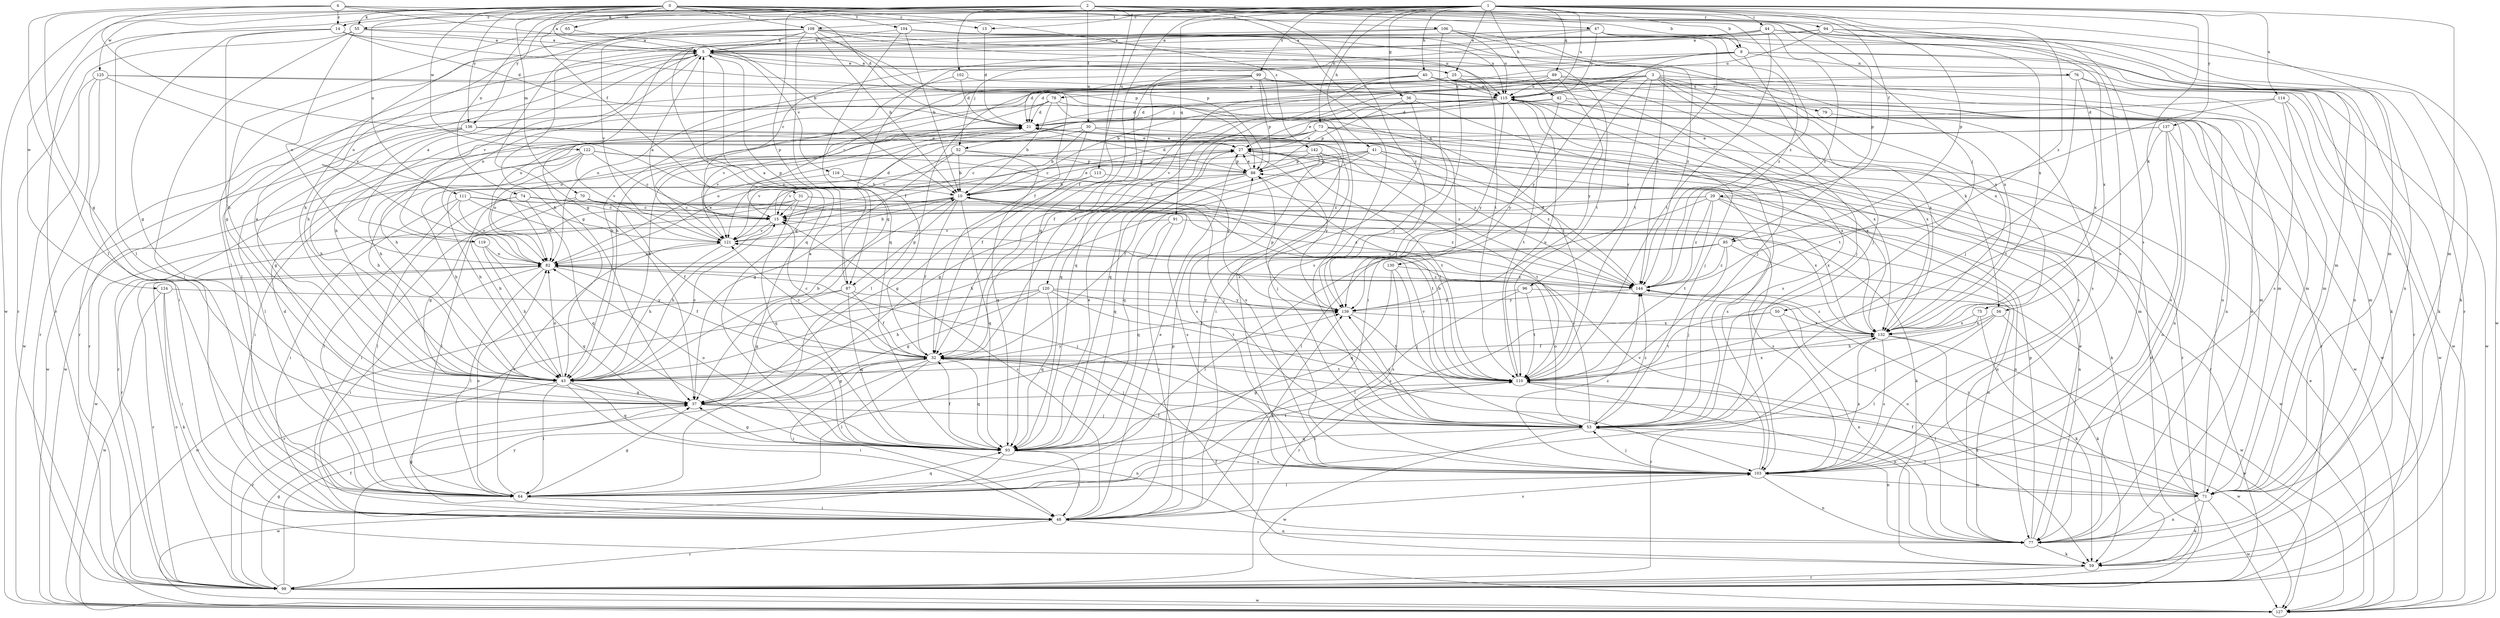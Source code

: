 strict digraph  {
0;
1;
2;
3;
4;
5;
8;
10;
13;
14;
15;
21;
25;
27;
29;
30;
31;
32;
36;
37;
40;
41;
42;
43;
44;
47;
48;
50;
52;
53;
55;
56;
59;
64;
65;
70;
71;
73;
74;
75;
76;
77;
78;
79;
82;
85;
87;
88;
89;
91;
93;
94;
96;
98;
99;
102;
103;
104;
106;
108;
110;
111;
113;
114;
115;
116;
119;
120;
121;
122;
124;
125;
127;
130;
132;
136;
137;
139;
142;
144;
0 -> 5  [label=a];
0 -> 8  [label=b];
0 -> 13  [label=c];
0 -> 21  [label=d];
0 -> 50  [label=j];
0 -> 55  [label=k];
0 -> 65  [label=m];
0 -> 70  [label=m];
0 -> 104  [label=t];
0 -> 106  [label=t];
0 -> 108  [label=t];
0 -> 111  [label=u];
0 -> 122  [label=w];
0 -> 124  [label=w];
0 -> 125  [label=w];
0 -> 127  [label=w];
0 -> 130  [label=x];
0 -> 132  [label=x];
0 -> 136  [label=y];
0 -> 142  [label=z];
1 -> 8  [label=b];
1 -> 13  [label=c];
1 -> 25  [label=e];
1 -> 29  [label=f];
1 -> 36  [label=g];
1 -> 37  [label=g];
1 -> 40  [label=h];
1 -> 41  [label=h];
1 -> 42  [label=h];
1 -> 44  [label=i];
1 -> 55  [label=k];
1 -> 56  [label=k];
1 -> 71  [label=m];
1 -> 73  [label=n];
1 -> 85  [label=p];
1 -> 89  [label=q];
1 -> 91  [label=q];
1 -> 93  [label=q];
1 -> 99  [label=s];
1 -> 108  [label=t];
1 -> 113  [label=u];
1 -> 114  [label=u];
1 -> 115  [label=u];
1 -> 136  [label=y];
1 -> 137  [label=y];
1 -> 144  [label=z];
2 -> 14  [label=c];
2 -> 30  [label=f];
2 -> 31  [label=f];
2 -> 32  [label=f];
2 -> 47  [label=i];
2 -> 64  [label=l];
2 -> 74  [label=n];
2 -> 85  [label=p];
2 -> 87  [label=p];
2 -> 94  [label=r];
2 -> 102  [label=s];
2 -> 103  [label=s];
2 -> 139  [label=y];
3 -> 48  [label=i];
3 -> 52  [label=j];
3 -> 56  [label=k];
3 -> 71  [label=m];
3 -> 75  [label=n];
3 -> 78  [label=o];
3 -> 79  [label=o];
3 -> 82  [label=o];
3 -> 93  [label=q];
3 -> 96  [label=r];
3 -> 132  [label=x];
4 -> 10  [label=b];
4 -> 14  [label=c];
4 -> 37  [label=g];
4 -> 64  [label=l];
4 -> 71  [label=m];
4 -> 93  [label=q];
4 -> 144  [label=z];
5 -> 25  [label=e];
5 -> 43  [label=h];
5 -> 59  [label=k];
5 -> 64  [label=l];
5 -> 82  [label=o];
5 -> 87  [label=p];
5 -> 103  [label=s];
5 -> 116  [label=v];
5 -> 119  [label=v];
8 -> 32  [label=f];
8 -> 52  [label=j];
8 -> 53  [label=j];
8 -> 59  [label=k];
8 -> 76  [label=n];
8 -> 77  [label=n];
8 -> 120  [label=v];
8 -> 139  [label=y];
10 -> 15  [label=c];
10 -> 27  [label=e];
10 -> 32  [label=f];
10 -> 87  [label=p];
10 -> 93  [label=q];
10 -> 98  [label=r];
10 -> 110  [label=t];
10 -> 132  [label=x];
13 -> 21  [label=d];
14 -> 5  [label=a];
14 -> 21  [label=d];
14 -> 37  [label=g];
14 -> 43  [label=h];
14 -> 88  [label=p];
14 -> 98  [label=r];
15 -> 21  [label=d];
15 -> 43  [label=h];
15 -> 121  [label=v];
21 -> 27  [label=e];
21 -> 43  [label=h];
21 -> 64  [label=l];
21 -> 121  [label=v];
21 -> 132  [label=x];
25 -> 5  [label=a];
25 -> 43  [label=h];
25 -> 53  [label=j];
25 -> 71  [label=m];
25 -> 115  [label=u];
27 -> 88  [label=p];
27 -> 98  [label=r];
27 -> 103  [label=s];
27 -> 110  [label=t];
27 -> 139  [label=y];
29 -> 15  [label=c];
29 -> 43  [label=h];
29 -> 64  [label=l];
29 -> 77  [label=n];
29 -> 110  [label=t];
29 -> 127  [label=w];
29 -> 132  [label=x];
29 -> 144  [label=z];
30 -> 10  [label=b];
30 -> 27  [label=e];
30 -> 32  [label=f];
30 -> 43  [label=h];
30 -> 103  [label=s];
30 -> 127  [label=w];
31 -> 15  [label=c];
31 -> 48  [label=i];
31 -> 59  [label=k];
31 -> 64  [label=l];
31 -> 77  [label=n];
31 -> 93  [label=q];
32 -> 15  [label=c];
32 -> 37  [label=g];
32 -> 43  [label=h];
32 -> 48  [label=i];
32 -> 53  [label=j];
32 -> 64  [label=l];
32 -> 93  [label=q];
32 -> 110  [label=t];
32 -> 121  [label=v];
36 -> 21  [label=d];
36 -> 48  [label=i];
36 -> 53  [label=j];
36 -> 71  [label=m];
36 -> 88  [label=p];
37 -> 53  [label=j];
37 -> 77  [label=n];
40 -> 21  [label=d];
40 -> 32  [label=f];
40 -> 43  [label=h];
40 -> 64  [label=l];
40 -> 77  [label=n];
40 -> 98  [label=r];
40 -> 115  [label=u];
40 -> 127  [label=w];
41 -> 37  [label=g];
41 -> 59  [label=k];
41 -> 88  [label=p];
41 -> 93  [label=q];
41 -> 98  [label=r];
41 -> 121  [label=v];
41 -> 144  [label=z];
42 -> 21  [label=d];
42 -> 93  [label=q];
42 -> 127  [label=w];
42 -> 132  [label=x];
42 -> 139  [label=y];
43 -> 5  [label=a];
43 -> 10  [label=b];
43 -> 15  [label=c];
43 -> 37  [label=g];
43 -> 48  [label=i];
43 -> 64  [label=l];
43 -> 82  [label=o];
43 -> 93  [label=q];
43 -> 98  [label=r];
43 -> 139  [label=y];
44 -> 5  [label=a];
44 -> 37  [label=g];
44 -> 43  [label=h];
44 -> 77  [label=n];
44 -> 98  [label=r];
44 -> 110  [label=t];
44 -> 144  [label=z];
47 -> 5  [label=a];
47 -> 15  [label=c];
47 -> 37  [label=g];
47 -> 71  [label=m];
47 -> 110  [label=t];
47 -> 115  [label=u];
47 -> 132  [label=x];
47 -> 144  [label=z];
48 -> 15  [label=c];
48 -> 27  [label=e];
48 -> 37  [label=g];
48 -> 77  [label=n];
48 -> 88  [label=p];
48 -> 98  [label=r];
48 -> 103  [label=s];
48 -> 139  [label=y];
50 -> 77  [label=n];
50 -> 98  [label=r];
50 -> 110  [label=t];
50 -> 132  [label=x];
52 -> 10  [label=b];
52 -> 15  [label=c];
52 -> 37  [label=g];
52 -> 88  [label=p];
52 -> 93  [label=q];
53 -> 15  [label=c];
53 -> 77  [label=n];
53 -> 82  [label=o];
53 -> 93  [label=q];
53 -> 127  [label=w];
53 -> 139  [label=y];
53 -> 144  [label=z];
55 -> 5  [label=a];
55 -> 48  [label=i];
55 -> 82  [label=o];
55 -> 88  [label=p];
55 -> 98  [label=r];
56 -> 53  [label=j];
56 -> 59  [label=k];
56 -> 64  [label=l];
56 -> 132  [label=x];
59 -> 32  [label=f];
59 -> 98  [label=r];
64 -> 21  [label=d];
64 -> 37  [label=g];
64 -> 48  [label=i];
64 -> 82  [label=o];
64 -> 93  [label=q];
64 -> 110  [label=t];
64 -> 121  [label=v];
65 -> 5  [label=a];
70 -> 15  [label=c];
70 -> 32  [label=f];
70 -> 43  [label=h];
70 -> 103  [label=s];
70 -> 127  [label=w];
71 -> 32  [label=f];
71 -> 53  [label=j];
71 -> 59  [label=k];
71 -> 77  [label=n];
71 -> 110  [label=t];
71 -> 115  [label=u];
71 -> 127  [label=w];
71 -> 144  [label=z];
73 -> 15  [label=c];
73 -> 27  [label=e];
73 -> 48  [label=i];
73 -> 71  [label=m];
73 -> 82  [label=o];
73 -> 98  [label=r];
73 -> 103  [label=s];
73 -> 121  [label=v];
74 -> 15  [label=c];
74 -> 37  [label=g];
74 -> 64  [label=l];
74 -> 77  [label=n];
74 -> 82  [label=o];
74 -> 144  [label=z];
75 -> 43  [label=h];
75 -> 59  [label=k];
75 -> 132  [label=x];
76 -> 53  [label=j];
76 -> 71  [label=m];
76 -> 98  [label=r];
76 -> 115  [label=u];
76 -> 127  [label=w];
76 -> 132  [label=x];
77 -> 27  [label=e];
77 -> 59  [label=k];
77 -> 82  [label=o];
77 -> 88  [label=p];
78 -> 10  [label=b];
78 -> 21  [label=d];
78 -> 77  [label=n];
78 -> 82  [label=o];
78 -> 98  [label=r];
78 -> 121  [label=v];
79 -> 103  [label=s];
82 -> 27  [label=e];
82 -> 32  [label=f];
82 -> 48  [label=i];
82 -> 53  [label=j];
82 -> 64  [label=l];
82 -> 98  [label=r];
82 -> 144  [label=z];
85 -> 53  [label=j];
85 -> 64  [label=l];
85 -> 77  [label=n];
85 -> 82  [label=o];
85 -> 144  [label=z];
87 -> 5  [label=a];
87 -> 32  [label=f];
87 -> 37  [label=g];
87 -> 93  [label=q];
87 -> 127  [label=w];
87 -> 139  [label=y];
88 -> 10  [label=b];
88 -> 21  [label=d];
88 -> 27  [label=e];
88 -> 43  [label=h];
88 -> 93  [label=q];
88 -> 110  [label=t];
89 -> 10  [label=b];
89 -> 43  [label=h];
89 -> 53  [label=j];
89 -> 77  [label=n];
89 -> 115  [label=u];
89 -> 139  [label=y];
91 -> 48  [label=i];
91 -> 93  [label=q];
91 -> 103  [label=s];
91 -> 121  [label=v];
93 -> 5  [label=a];
93 -> 27  [label=e];
93 -> 32  [label=f];
93 -> 37  [label=g];
93 -> 48  [label=i];
93 -> 82  [label=o];
93 -> 103  [label=s];
93 -> 110  [label=t];
93 -> 127  [label=w];
94 -> 5  [label=a];
94 -> 59  [label=k];
94 -> 64  [label=l];
94 -> 103  [label=s];
94 -> 115  [label=u];
94 -> 127  [label=w];
96 -> 64  [label=l];
96 -> 110  [label=t];
96 -> 127  [label=w];
96 -> 139  [label=y];
98 -> 21  [label=d];
98 -> 32  [label=f];
98 -> 37  [label=g];
98 -> 82  [label=o];
98 -> 127  [label=w];
98 -> 139  [label=y];
99 -> 15  [label=c];
99 -> 21  [label=d];
99 -> 32  [label=f];
99 -> 53  [label=j];
99 -> 82  [label=o];
99 -> 88  [label=p];
99 -> 110  [label=t];
99 -> 115  [label=u];
102 -> 21  [label=d];
102 -> 115  [label=u];
102 -> 121  [label=v];
103 -> 32  [label=f];
103 -> 53  [label=j];
103 -> 64  [label=l];
103 -> 71  [label=m];
103 -> 77  [label=n];
103 -> 121  [label=v];
103 -> 132  [label=x];
103 -> 144  [label=z];
104 -> 5  [label=a];
104 -> 10  [label=b];
104 -> 32  [label=f];
104 -> 110  [label=t];
104 -> 115  [label=u];
104 -> 144  [label=z];
106 -> 5  [label=a];
106 -> 53  [label=j];
106 -> 93  [label=q];
106 -> 115  [label=u];
106 -> 132  [label=x];
106 -> 144  [label=z];
108 -> 5  [label=a];
108 -> 10  [label=b];
108 -> 32  [label=f];
108 -> 37  [label=g];
108 -> 43  [label=h];
108 -> 82  [label=o];
108 -> 93  [label=q];
108 -> 110  [label=t];
108 -> 115  [label=u];
108 -> 121  [label=v];
108 -> 132  [label=x];
110 -> 10  [label=b];
110 -> 37  [label=g];
110 -> 77  [label=n];
110 -> 115  [label=u];
110 -> 121  [label=v];
110 -> 127  [label=w];
110 -> 132  [label=x];
111 -> 15  [label=c];
111 -> 48  [label=i];
111 -> 64  [label=l];
111 -> 82  [label=o];
111 -> 93  [label=q];
111 -> 144  [label=z];
113 -> 10  [label=b];
113 -> 37  [label=g];
113 -> 110  [label=t];
114 -> 21  [label=d];
114 -> 71  [label=m];
114 -> 103  [label=s];
114 -> 110  [label=t];
114 -> 127  [label=w];
115 -> 21  [label=d];
115 -> 27  [label=e];
115 -> 43  [label=h];
115 -> 53  [label=j];
115 -> 93  [label=q];
115 -> 98  [label=r];
115 -> 103  [label=s];
115 -> 110  [label=t];
115 -> 132  [label=x];
115 -> 139  [label=y];
116 -> 10  [label=b];
116 -> 43  [label=h];
116 -> 53  [label=j];
119 -> 5  [label=a];
119 -> 43  [label=h];
119 -> 82  [label=o];
119 -> 93  [label=q];
120 -> 37  [label=g];
120 -> 43  [label=h];
120 -> 93  [label=q];
120 -> 98  [label=r];
120 -> 103  [label=s];
120 -> 110  [label=t];
120 -> 139  [label=y];
121 -> 5  [label=a];
121 -> 10  [label=b];
121 -> 43  [label=h];
121 -> 82  [label=o];
122 -> 15  [label=c];
122 -> 43  [label=h];
122 -> 48  [label=i];
122 -> 82  [label=o];
122 -> 88  [label=p];
122 -> 121  [label=v];
122 -> 139  [label=y];
124 -> 48  [label=i];
124 -> 59  [label=k];
124 -> 127  [label=w];
124 -> 139  [label=y];
125 -> 48  [label=i];
125 -> 98  [label=r];
125 -> 103  [label=s];
125 -> 115  [label=u];
125 -> 121  [label=v];
125 -> 127  [label=w];
127 -> 27  [label=e];
130 -> 53  [label=j];
130 -> 93  [label=q];
130 -> 103  [label=s];
130 -> 144  [label=z];
132 -> 32  [label=f];
132 -> 59  [label=k];
132 -> 98  [label=r];
132 -> 103  [label=s];
132 -> 127  [label=w];
132 -> 144  [label=z];
136 -> 27  [label=e];
136 -> 37  [label=g];
136 -> 43  [label=h];
136 -> 127  [label=w];
136 -> 132  [label=x];
136 -> 144  [label=z];
137 -> 15  [label=c];
137 -> 27  [label=e];
137 -> 77  [label=n];
137 -> 103  [label=s];
137 -> 110  [label=t];
137 -> 127  [label=w];
139 -> 88  [label=p];
139 -> 110  [label=t];
139 -> 132  [label=x];
142 -> 32  [label=f];
142 -> 53  [label=j];
142 -> 88  [label=p];
142 -> 103  [label=s];
142 -> 121  [label=v];
142 -> 144  [label=z];
144 -> 21  [label=d];
144 -> 139  [label=y];
}
